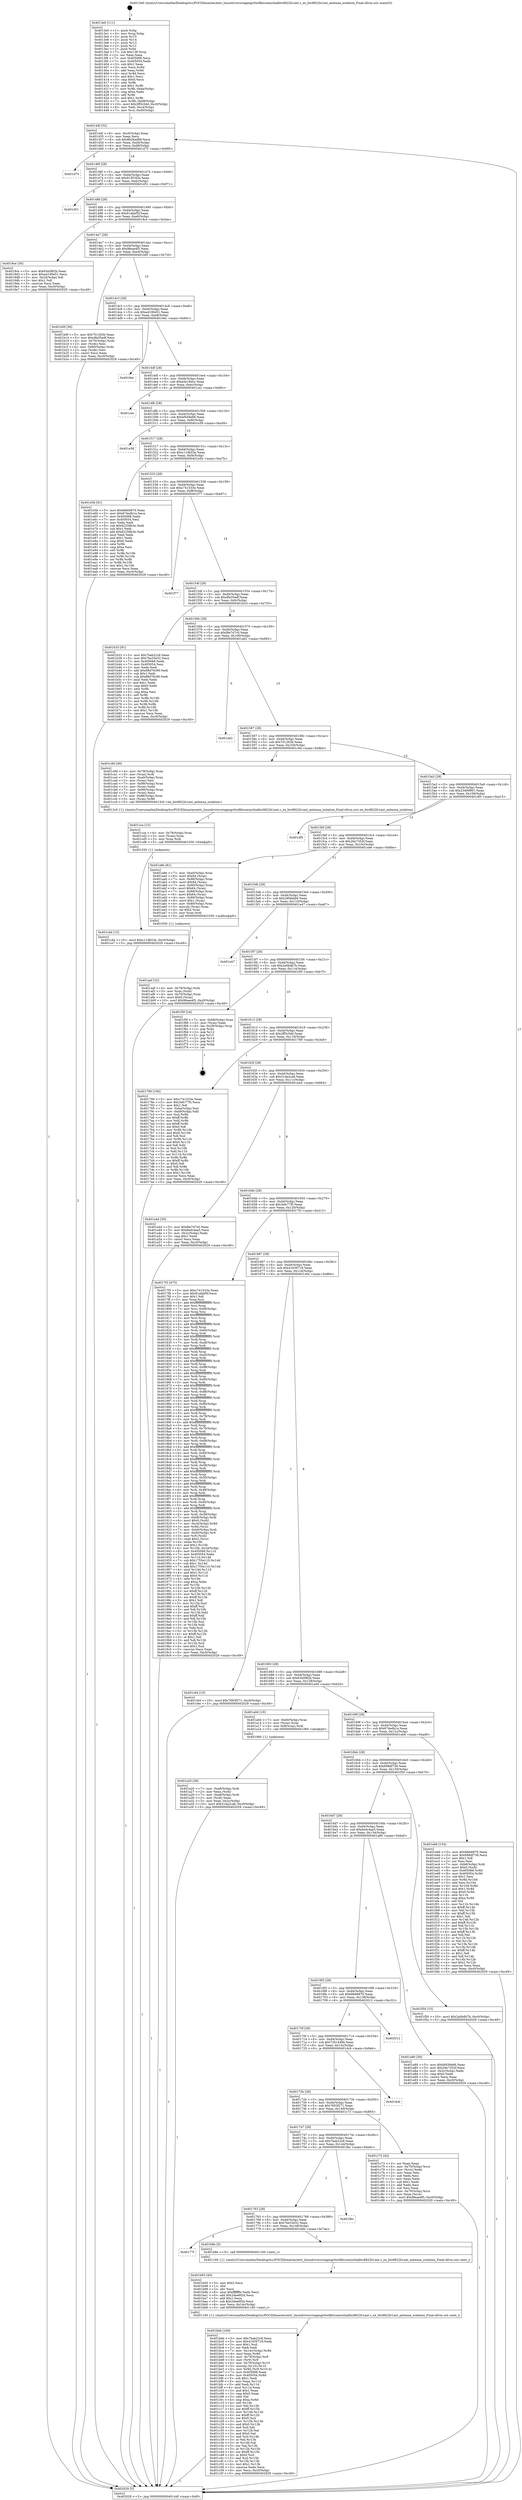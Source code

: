 digraph "0x4013e0" {
  label = "0x4013e0 (/mnt/c/Users/mathe/Desktop/tcc/POCII/binaries/extr_linuxdriversstagingrtlwifibtcoexisthalbtc8822b1ant.c_ex_btc8822b1ant_antenna_isolation_Final-ollvm.out::main(0))"
  labelloc = "t"
  node[shape=record]

  Entry [label="",width=0.3,height=0.3,shape=circle,fillcolor=black,style=filled]
  "0x40144f" [label="{
     0x40144f [32]\l
     | [instrs]\l
     &nbsp;&nbsp;0x40144f \<+6\>: mov -0xc0(%rbp),%eax\l
     &nbsp;&nbsp;0x401455 \<+2\>: mov %eax,%ecx\l
     &nbsp;&nbsp;0x401457 \<+6\>: sub $0x8b26ad88,%ecx\l
     &nbsp;&nbsp;0x40145d \<+6\>: mov %eax,-0xd4(%rbp)\l
     &nbsp;&nbsp;0x401463 \<+6\>: mov %ecx,-0xd8(%rbp)\l
     &nbsp;&nbsp;0x401469 \<+6\>: je 0000000000401d75 \<main+0x995\>\l
  }"]
  "0x401d75" [label="{
     0x401d75\l
  }", style=dashed]
  "0x40146f" [label="{
     0x40146f [28]\l
     | [instrs]\l
     &nbsp;&nbsp;0x40146f \<+5\>: jmp 0000000000401474 \<main+0x94\>\l
     &nbsp;&nbsp;0x401474 \<+6\>: mov -0xd4(%rbp),%eax\l
     &nbsp;&nbsp;0x40147a \<+5\>: sub $0x915f182e,%eax\l
     &nbsp;&nbsp;0x40147f \<+6\>: mov %eax,-0xdc(%rbp)\l
     &nbsp;&nbsp;0x401485 \<+6\>: je 0000000000401d51 \<main+0x971\>\l
  }"]
  Exit [label="",width=0.3,height=0.3,shape=circle,fillcolor=black,style=filled,peripheries=2]
  "0x401d51" [label="{
     0x401d51\l
  }", style=dashed]
  "0x40148b" [label="{
     0x40148b [28]\l
     | [instrs]\l
     &nbsp;&nbsp;0x40148b \<+5\>: jmp 0000000000401490 \<main+0xb0\>\l
     &nbsp;&nbsp;0x401490 \<+6\>: mov -0xd4(%rbp),%eax\l
     &nbsp;&nbsp;0x401496 \<+5\>: sub $0x91abbf5f,%eax\l
     &nbsp;&nbsp;0x40149b \<+6\>: mov %eax,-0xe0(%rbp)\l
     &nbsp;&nbsp;0x4014a1 \<+6\>: je 00000000004019ce \<main+0x5ee\>\l
  }"]
  "0x401cdd" [label="{
     0x401cdd [15]\l
     | [instrs]\l
     &nbsp;&nbsp;0x401cdd \<+10\>: movl $0xc11db53e,-0xc0(%rbp)\l
     &nbsp;&nbsp;0x401ce7 \<+5\>: jmp 0000000000402029 \<main+0xc49\>\l
  }"]
  "0x4019ce" [label="{
     0x4019ce [30]\l
     | [instrs]\l
     &nbsp;&nbsp;0x4019ce \<+5\>: mov $0x63a5f82b,%eax\l
     &nbsp;&nbsp;0x4019d3 \<+5\>: mov $0xa4190e51,%ecx\l
     &nbsp;&nbsp;0x4019d8 \<+3\>: mov -0x2d(%rbp),%dl\l
     &nbsp;&nbsp;0x4019db \<+3\>: test $0x1,%dl\l
     &nbsp;&nbsp;0x4019de \<+3\>: cmovne %ecx,%eax\l
     &nbsp;&nbsp;0x4019e1 \<+6\>: mov %eax,-0xc0(%rbp)\l
     &nbsp;&nbsp;0x4019e7 \<+5\>: jmp 0000000000402029 \<main+0xc49\>\l
  }"]
  "0x4014a7" [label="{
     0x4014a7 [28]\l
     | [instrs]\l
     &nbsp;&nbsp;0x4014a7 \<+5\>: jmp 00000000004014ac \<main+0xcc\>\l
     &nbsp;&nbsp;0x4014ac \<+6\>: mov -0xd4(%rbp),%eax\l
     &nbsp;&nbsp;0x4014b2 \<+5\>: sub $0x9feae4f5,%eax\l
     &nbsp;&nbsp;0x4014b7 \<+6\>: mov %eax,-0xe4(%rbp)\l
     &nbsp;&nbsp;0x4014bd \<+6\>: je 0000000000401b0f \<main+0x72f\>\l
  }"]
  "0x401cce" [label="{
     0x401cce [15]\l
     | [instrs]\l
     &nbsp;&nbsp;0x401cce \<+4\>: mov -0x78(%rbp),%rax\l
     &nbsp;&nbsp;0x401cd2 \<+3\>: mov (%rax),%rax\l
     &nbsp;&nbsp;0x401cd5 \<+3\>: mov %rax,%rdi\l
     &nbsp;&nbsp;0x401cd8 \<+5\>: call 0000000000401030 \<free@plt\>\l
     | [calls]\l
     &nbsp;&nbsp;0x401030 \{1\} (unknown)\l
  }"]
  "0x401b0f" [label="{
     0x401b0f [36]\l
     | [instrs]\l
     &nbsp;&nbsp;0x401b0f \<+5\>: mov $0x701263b,%eax\l
     &nbsp;&nbsp;0x401b14 \<+5\>: mov $0xdfa35edf,%ecx\l
     &nbsp;&nbsp;0x401b19 \<+4\>: mov -0x70(%rbp),%rdx\l
     &nbsp;&nbsp;0x401b1d \<+2\>: mov (%rdx),%esi\l
     &nbsp;&nbsp;0x401b1f \<+4\>: mov -0x80(%rbp),%rdx\l
     &nbsp;&nbsp;0x401b23 \<+2\>: cmp (%rdx),%esi\l
     &nbsp;&nbsp;0x401b25 \<+3\>: cmovl %ecx,%eax\l
     &nbsp;&nbsp;0x401b28 \<+6\>: mov %eax,-0xc0(%rbp)\l
     &nbsp;&nbsp;0x401b2e \<+5\>: jmp 0000000000402029 \<main+0xc49\>\l
  }"]
  "0x4014c3" [label="{
     0x4014c3 [28]\l
     | [instrs]\l
     &nbsp;&nbsp;0x4014c3 \<+5\>: jmp 00000000004014c8 \<main+0xe8\>\l
     &nbsp;&nbsp;0x4014c8 \<+6\>: mov -0xd4(%rbp),%eax\l
     &nbsp;&nbsp;0x4014ce \<+5\>: sub $0xa4190e51,%eax\l
     &nbsp;&nbsp;0x4014d3 \<+6\>: mov %eax,-0xe8(%rbp)\l
     &nbsp;&nbsp;0x4014d9 \<+6\>: je 00000000004019ec \<main+0x60c\>\l
  }"]
  "0x401bbb" [label="{
     0x401bbb [169]\l
     | [instrs]\l
     &nbsp;&nbsp;0x401bbb \<+5\>: mov $0x7bab22c8,%ecx\l
     &nbsp;&nbsp;0x401bc0 \<+5\>: mov $0x41639718,%edx\l
     &nbsp;&nbsp;0x401bc5 \<+3\>: mov $0x1,%sil\l
     &nbsp;&nbsp;0x401bc8 \<+2\>: xor %edi,%edi\l
     &nbsp;&nbsp;0x401bca \<+7\>: mov -0x14c(%rbp),%r8d\l
     &nbsp;&nbsp;0x401bd1 \<+4\>: imul %eax,%r8d\l
     &nbsp;&nbsp;0x401bd5 \<+4\>: mov -0x78(%rbp),%r9\l
     &nbsp;&nbsp;0x401bd9 \<+3\>: mov (%r9),%r9\l
     &nbsp;&nbsp;0x401bdc \<+4\>: mov -0x70(%rbp),%r10\l
     &nbsp;&nbsp;0x401be0 \<+3\>: movslq (%r10),%r10\l
     &nbsp;&nbsp;0x401be3 \<+4\>: mov %r8d,(%r9,%r10,4)\l
     &nbsp;&nbsp;0x401be7 \<+7\>: mov 0x405068,%eax\l
     &nbsp;&nbsp;0x401bee \<+8\>: mov 0x405054,%r8d\l
     &nbsp;&nbsp;0x401bf6 \<+3\>: sub $0x1,%edi\l
     &nbsp;&nbsp;0x401bf9 \<+3\>: mov %eax,%r11d\l
     &nbsp;&nbsp;0x401bfc \<+3\>: add %edi,%r11d\l
     &nbsp;&nbsp;0x401bff \<+4\>: imul %r11d,%eax\l
     &nbsp;&nbsp;0x401c03 \<+3\>: and $0x1,%eax\l
     &nbsp;&nbsp;0x401c06 \<+3\>: cmp $0x0,%eax\l
     &nbsp;&nbsp;0x401c09 \<+3\>: sete %bl\l
     &nbsp;&nbsp;0x401c0c \<+4\>: cmp $0xa,%r8d\l
     &nbsp;&nbsp;0x401c10 \<+4\>: setl %r14b\l
     &nbsp;&nbsp;0x401c14 \<+3\>: mov %bl,%r15b\l
     &nbsp;&nbsp;0x401c17 \<+4\>: xor $0xff,%r15b\l
     &nbsp;&nbsp;0x401c1b \<+3\>: mov %r14b,%r12b\l
     &nbsp;&nbsp;0x401c1e \<+4\>: xor $0xff,%r12b\l
     &nbsp;&nbsp;0x401c22 \<+4\>: xor $0x0,%sil\l
     &nbsp;&nbsp;0x401c26 \<+3\>: mov %r15b,%r13b\l
     &nbsp;&nbsp;0x401c29 \<+4\>: and $0x0,%r13b\l
     &nbsp;&nbsp;0x401c2d \<+3\>: and %sil,%bl\l
     &nbsp;&nbsp;0x401c30 \<+3\>: mov %r12b,%al\l
     &nbsp;&nbsp;0x401c33 \<+2\>: and $0x0,%al\l
     &nbsp;&nbsp;0x401c35 \<+3\>: and %sil,%r14b\l
     &nbsp;&nbsp;0x401c38 \<+3\>: or %bl,%r13b\l
     &nbsp;&nbsp;0x401c3b \<+3\>: or %r14b,%al\l
     &nbsp;&nbsp;0x401c3e \<+3\>: xor %al,%r13b\l
     &nbsp;&nbsp;0x401c41 \<+3\>: or %r12b,%r15b\l
     &nbsp;&nbsp;0x401c44 \<+4\>: xor $0xff,%r15b\l
     &nbsp;&nbsp;0x401c48 \<+4\>: or $0x0,%sil\l
     &nbsp;&nbsp;0x401c4c \<+3\>: and %sil,%r15b\l
     &nbsp;&nbsp;0x401c4f \<+3\>: or %r15b,%r13b\l
     &nbsp;&nbsp;0x401c52 \<+4\>: test $0x1,%r13b\l
     &nbsp;&nbsp;0x401c56 \<+3\>: cmovne %edx,%ecx\l
     &nbsp;&nbsp;0x401c59 \<+6\>: mov %ecx,-0xc0(%rbp)\l
     &nbsp;&nbsp;0x401c5f \<+5\>: jmp 0000000000402029 \<main+0xc49\>\l
  }"]
  "0x4019ec" [label="{
     0x4019ec\l
  }", style=dashed]
  "0x4014df" [label="{
     0x4014df [28]\l
     | [instrs]\l
     &nbsp;&nbsp;0x4014df \<+5\>: jmp 00000000004014e4 \<main+0x104\>\l
     &nbsp;&nbsp;0x4014e4 \<+6\>: mov -0xd4(%rbp),%eax\l
     &nbsp;&nbsp;0x4014ea \<+5\>: sub $0xa5e18dcc,%eax\l
     &nbsp;&nbsp;0x4014ef \<+6\>: mov %eax,-0xec(%rbp)\l
     &nbsp;&nbsp;0x4014f5 \<+6\>: je 0000000000401cec \<main+0x90c\>\l
  }"]
  "0x401b93" [label="{
     0x401b93 [40]\l
     | [instrs]\l
     &nbsp;&nbsp;0x401b93 \<+5\>: mov $0x2,%ecx\l
     &nbsp;&nbsp;0x401b98 \<+1\>: cltd\l
     &nbsp;&nbsp;0x401b99 \<+2\>: idiv %ecx\l
     &nbsp;&nbsp;0x401b9b \<+6\>: imul $0xfffffffe,%edx,%ecx\l
     &nbsp;&nbsp;0x401ba1 \<+6\>: add $0x2dee6f2d,%ecx\l
     &nbsp;&nbsp;0x401ba7 \<+3\>: add $0x1,%ecx\l
     &nbsp;&nbsp;0x401baa \<+6\>: sub $0x2dee6f2d,%ecx\l
     &nbsp;&nbsp;0x401bb0 \<+6\>: mov %ecx,-0x14c(%rbp)\l
     &nbsp;&nbsp;0x401bb6 \<+5\>: call 0000000000401160 \<next_i\>\l
     | [calls]\l
     &nbsp;&nbsp;0x401160 \{1\} (/mnt/c/Users/mathe/Desktop/tcc/POCII/binaries/extr_linuxdriversstagingrtlwifibtcoexisthalbtc8822b1ant.c_ex_btc8822b1ant_antenna_isolation_Final-ollvm.out::next_i)\l
  }"]
  "0x401cec" [label="{
     0x401cec\l
  }", style=dashed]
  "0x4014fb" [label="{
     0x4014fb [28]\l
     | [instrs]\l
     &nbsp;&nbsp;0x4014fb \<+5\>: jmp 0000000000401500 \<main+0x120\>\l
     &nbsp;&nbsp;0x401500 \<+6\>: mov -0xd4(%rbp),%eax\l
     &nbsp;&nbsp;0x401506 \<+5\>: sub $0xbf458e66,%eax\l
     &nbsp;&nbsp;0x40150b \<+6\>: mov %eax,-0xf0(%rbp)\l
     &nbsp;&nbsp;0x401511 \<+6\>: je 0000000000401e38 \<main+0xa58\>\l
  }"]
  "0x40177f" [label="{
     0x40177f\l
  }", style=dashed]
  "0x401e38" [label="{
     0x401e38\l
  }", style=dashed]
  "0x401517" [label="{
     0x401517 [28]\l
     | [instrs]\l
     &nbsp;&nbsp;0x401517 \<+5\>: jmp 000000000040151c \<main+0x13c\>\l
     &nbsp;&nbsp;0x40151c \<+6\>: mov -0xd4(%rbp),%eax\l
     &nbsp;&nbsp;0x401522 \<+5\>: sub $0xc11db53e,%eax\l
     &nbsp;&nbsp;0x401527 \<+6\>: mov %eax,-0xf4(%rbp)\l
     &nbsp;&nbsp;0x40152d \<+6\>: je 0000000000401e5b \<main+0xa7b\>\l
  }"]
  "0x401b8e" [label="{
     0x401b8e [5]\l
     | [instrs]\l
     &nbsp;&nbsp;0x401b8e \<+5\>: call 0000000000401160 \<next_i\>\l
     | [calls]\l
     &nbsp;&nbsp;0x401160 \{1\} (/mnt/c/Users/mathe/Desktop/tcc/POCII/binaries/extr_linuxdriversstagingrtlwifibtcoexisthalbtc8822b1ant.c_ex_btc8822b1ant_antenna_isolation_Final-ollvm.out::next_i)\l
  }"]
  "0x401e5b" [label="{
     0x401e5b [91]\l
     | [instrs]\l
     &nbsp;&nbsp;0x401e5b \<+5\>: mov $0x6fe66876,%eax\l
     &nbsp;&nbsp;0x401e60 \<+5\>: mov $0x674edb1a,%ecx\l
     &nbsp;&nbsp;0x401e65 \<+7\>: mov 0x405068,%edx\l
     &nbsp;&nbsp;0x401e6c \<+7\>: mov 0x405054,%esi\l
     &nbsp;&nbsp;0x401e73 \<+2\>: mov %edx,%edi\l
     &nbsp;&nbsp;0x401e75 \<+6\>: sub $0x62258b3e,%edi\l
     &nbsp;&nbsp;0x401e7b \<+3\>: sub $0x1,%edi\l
     &nbsp;&nbsp;0x401e7e \<+6\>: add $0x62258b3e,%edi\l
     &nbsp;&nbsp;0x401e84 \<+3\>: imul %edi,%edx\l
     &nbsp;&nbsp;0x401e87 \<+3\>: and $0x1,%edx\l
     &nbsp;&nbsp;0x401e8a \<+3\>: cmp $0x0,%edx\l
     &nbsp;&nbsp;0x401e8d \<+4\>: sete %r8b\l
     &nbsp;&nbsp;0x401e91 \<+3\>: cmp $0xa,%esi\l
     &nbsp;&nbsp;0x401e94 \<+4\>: setl %r9b\l
     &nbsp;&nbsp;0x401e98 \<+3\>: mov %r8b,%r10b\l
     &nbsp;&nbsp;0x401e9b \<+3\>: and %r9b,%r10b\l
     &nbsp;&nbsp;0x401e9e \<+3\>: xor %r9b,%r8b\l
     &nbsp;&nbsp;0x401ea1 \<+3\>: or %r8b,%r10b\l
     &nbsp;&nbsp;0x401ea4 \<+4\>: test $0x1,%r10b\l
     &nbsp;&nbsp;0x401ea8 \<+3\>: cmovne %ecx,%eax\l
     &nbsp;&nbsp;0x401eab \<+6\>: mov %eax,-0xc0(%rbp)\l
     &nbsp;&nbsp;0x401eb1 \<+5\>: jmp 0000000000402029 \<main+0xc49\>\l
  }"]
  "0x401533" [label="{
     0x401533 [28]\l
     | [instrs]\l
     &nbsp;&nbsp;0x401533 \<+5\>: jmp 0000000000401538 \<main+0x158\>\l
     &nbsp;&nbsp;0x401538 \<+6\>: mov -0xd4(%rbp),%eax\l
     &nbsp;&nbsp;0x40153e \<+5\>: sub $0xc741533e,%eax\l
     &nbsp;&nbsp;0x401543 \<+6\>: mov %eax,-0xf8(%rbp)\l
     &nbsp;&nbsp;0x401549 \<+6\>: je 0000000000401f77 \<main+0xb97\>\l
  }"]
  "0x401763" [label="{
     0x401763 [28]\l
     | [instrs]\l
     &nbsp;&nbsp;0x401763 \<+5\>: jmp 0000000000401768 \<main+0x388\>\l
     &nbsp;&nbsp;0x401768 \<+6\>: mov -0xd4(%rbp),%eax\l
     &nbsp;&nbsp;0x40176e \<+5\>: sub $0x7be33e32,%eax\l
     &nbsp;&nbsp;0x401773 \<+6\>: mov %eax,-0x148(%rbp)\l
     &nbsp;&nbsp;0x401779 \<+6\>: je 0000000000401b8e \<main+0x7ae\>\l
  }"]
  "0x401f77" [label="{
     0x401f77\l
  }", style=dashed]
  "0x40154f" [label="{
     0x40154f [28]\l
     | [instrs]\l
     &nbsp;&nbsp;0x40154f \<+5\>: jmp 0000000000401554 \<main+0x174\>\l
     &nbsp;&nbsp;0x401554 \<+6\>: mov -0xd4(%rbp),%eax\l
     &nbsp;&nbsp;0x40155a \<+5\>: sub $0xdfa35edf,%eax\l
     &nbsp;&nbsp;0x40155f \<+6\>: mov %eax,-0xfc(%rbp)\l
     &nbsp;&nbsp;0x401565 \<+6\>: je 0000000000401b33 \<main+0x753\>\l
  }"]
  "0x401fbc" [label="{
     0x401fbc\l
  }", style=dashed]
  "0x401b33" [label="{
     0x401b33 [91]\l
     | [instrs]\l
     &nbsp;&nbsp;0x401b33 \<+5\>: mov $0x7bab22c8,%eax\l
     &nbsp;&nbsp;0x401b38 \<+5\>: mov $0x7be33e32,%ecx\l
     &nbsp;&nbsp;0x401b3d \<+7\>: mov 0x405068,%edx\l
     &nbsp;&nbsp;0x401b44 \<+7\>: mov 0x405054,%esi\l
     &nbsp;&nbsp;0x401b4b \<+2\>: mov %edx,%edi\l
     &nbsp;&nbsp;0x401b4d \<+6\>: add $0x88d76c99,%edi\l
     &nbsp;&nbsp;0x401b53 \<+3\>: sub $0x1,%edi\l
     &nbsp;&nbsp;0x401b56 \<+6\>: sub $0x88d76c99,%edi\l
     &nbsp;&nbsp;0x401b5c \<+3\>: imul %edi,%edx\l
     &nbsp;&nbsp;0x401b5f \<+3\>: and $0x1,%edx\l
     &nbsp;&nbsp;0x401b62 \<+3\>: cmp $0x0,%edx\l
     &nbsp;&nbsp;0x401b65 \<+4\>: sete %r8b\l
     &nbsp;&nbsp;0x401b69 \<+3\>: cmp $0xa,%esi\l
     &nbsp;&nbsp;0x401b6c \<+4\>: setl %r9b\l
     &nbsp;&nbsp;0x401b70 \<+3\>: mov %r8b,%r10b\l
     &nbsp;&nbsp;0x401b73 \<+3\>: and %r9b,%r10b\l
     &nbsp;&nbsp;0x401b76 \<+3\>: xor %r9b,%r8b\l
     &nbsp;&nbsp;0x401b79 \<+3\>: or %r8b,%r10b\l
     &nbsp;&nbsp;0x401b7c \<+4\>: test $0x1,%r10b\l
     &nbsp;&nbsp;0x401b80 \<+3\>: cmovne %ecx,%eax\l
     &nbsp;&nbsp;0x401b83 \<+6\>: mov %eax,-0xc0(%rbp)\l
     &nbsp;&nbsp;0x401b89 \<+5\>: jmp 0000000000402029 \<main+0xc49\>\l
  }"]
  "0x40156b" [label="{
     0x40156b [28]\l
     | [instrs]\l
     &nbsp;&nbsp;0x40156b \<+5\>: jmp 0000000000401570 \<main+0x190\>\l
     &nbsp;&nbsp;0x401570 \<+6\>: mov -0xd4(%rbp),%eax\l
     &nbsp;&nbsp;0x401576 \<+5\>: sub $0xfbe7d7c0,%eax\l
     &nbsp;&nbsp;0x40157b \<+6\>: mov %eax,-0x100(%rbp)\l
     &nbsp;&nbsp;0x401581 \<+6\>: je 0000000000401a62 \<main+0x682\>\l
  }"]
  "0x401747" [label="{
     0x401747 [28]\l
     | [instrs]\l
     &nbsp;&nbsp;0x401747 \<+5\>: jmp 000000000040174c \<main+0x36c\>\l
     &nbsp;&nbsp;0x40174c \<+6\>: mov -0xd4(%rbp),%eax\l
     &nbsp;&nbsp;0x401752 \<+5\>: sub $0x7bab22c8,%eax\l
     &nbsp;&nbsp;0x401757 \<+6\>: mov %eax,-0x144(%rbp)\l
     &nbsp;&nbsp;0x40175d \<+6\>: je 0000000000401fbc \<main+0xbdc\>\l
  }"]
  "0x401a62" [label="{
     0x401a62\l
  }", style=dashed]
  "0x401587" [label="{
     0x401587 [28]\l
     | [instrs]\l
     &nbsp;&nbsp;0x401587 \<+5\>: jmp 000000000040158c \<main+0x1ac\>\l
     &nbsp;&nbsp;0x40158c \<+6\>: mov -0xd4(%rbp),%eax\l
     &nbsp;&nbsp;0x401592 \<+5\>: sub $0x701263b,%eax\l
     &nbsp;&nbsp;0x401597 \<+6\>: mov %eax,-0x104(%rbp)\l
     &nbsp;&nbsp;0x40159d \<+6\>: je 0000000000401c9d \<main+0x8bd\>\l
  }"]
  "0x401c73" [label="{
     0x401c73 [42]\l
     | [instrs]\l
     &nbsp;&nbsp;0x401c73 \<+2\>: xor %eax,%eax\l
     &nbsp;&nbsp;0x401c75 \<+4\>: mov -0x70(%rbp),%rcx\l
     &nbsp;&nbsp;0x401c79 \<+2\>: mov (%rcx),%edx\l
     &nbsp;&nbsp;0x401c7b \<+2\>: mov %eax,%esi\l
     &nbsp;&nbsp;0x401c7d \<+2\>: sub %edx,%esi\l
     &nbsp;&nbsp;0x401c7f \<+2\>: mov %eax,%edx\l
     &nbsp;&nbsp;0x401c81 \<+3\>: sub $0x1,%edx\l
     &nbsp;&nbsp;0x401c84 \<+2\>: add %edx,%esi\l
     &nbsp;&nbsp;0x401c86 \<+2\>: sub %esi,%eax\l
     &nbsp;&nbsp;0x401c88 \<+4\>: mov -0x70(%rbp),%rcx\l
     &nbsp;&nbsp;0x401c8c \<+2\>: mov %eax,(%rcx)\l
     &nbsp;&nbsp;0x401c8e \<+10\>: movl $0x9feae4f5,-0xc0(%rbp)\l
     &nbsp;&nbsp;0x401c98 \<+5\>: jmp 0000000000402029 \<main+0xc49\>\l
  }"]
  "0x401c9d" [label="{
     0x401c9d [49]\l
     | [instrs]\l
     &nbsp;&nbsp;0x401c9d \<+4\>: mov -0x78(%rbp),%rax\l
     &nbsp;&nbsp;0x401ca1 \<+3\>: mov (%rax),%rdi\l
     &nbsp;&nbsp;0x401ca4 \<+7\>: mov -0xa0(%rbp),%rax\l
     &nbsp;&nbsp;0x401cab \<+2\>: mov (%rax),%esi\l
     &nbsp;&nbsp;0x401cad \<+7\>: mov -0x98(%rbp),%rax\l
     &nbsp;&nbsp;0x401cb4 \<+2\>: mov (%rax),%edx\l
     &nbsp;&nbsp;0x401cb6 \<+7\>: mov -0x90(%rbp),%rax\l
     &nbsp;&nbsp;0x401cbd \<+2\>: mov (%rax),%ecx\l
     &nbsp;&nbsp;0x401cbf \<+7\>: mov -0x88(%rbp),%rax\l
     &nbsp;&nbsp;0x401cc6 \<+3\>: mov (%rax),%r8d\l
     &nbsp;&nbsp;0x401cc9 \<+5\>: call 00000000004013c0 \<ex_btc8822b1ant_antenna_isolation\>\l
     | [calls]\l
     &nbsp;&nbsp;0x4013c0 \{1\} (/mnt/c/Users/mathe/Desktop/tcc/POCII/binaries/extr_linuxdriversstagingrtlwifibtcoexisthalbtc8822b1ant.c_ex_btc8822b1ant_antenna_isolation_Final-ollvm.out::ex_btc8822b1ant_antenna_isolation)\l
  }"]
  "0x4015a3" [label="{
     0x4015a3 [28]\l
     | [instrs]\l
     &nbsp;&nbsp;0x4015a3 \<+5\>: jmp 00000000004015a8 \<main+0x1c8\>\l
     &nbsp;&nbsp;0x4015a8 \<+6\>: mov -0xd4(%rbp),%eax\l
     &nbsp;&nbsp;0x4015ae \<+5\>: sub $0x23499901,%eax\l
     &nbsp;&nbsp;0x4015b3 \<+6\>: mov %eax,-0x108(%rbp)\l
     &nbsp;&nbsp;0x4015b9 \<+6\>: je 0000000000401df5 \<main+0xa15\>\l
  }"]
  "0x40172b" [label="{
     0x40172b [28]\l
     | [instrs]\l
     &nbsp;&nbsp;0x40172b \<+5\>: jmp 0000000000401730 \<main+0x350\>\l
     &nbsp;&nbsp;0x401730 \<+6\>: mov -0xd4(%rbp),%eax\l
     &nbsp;&nbsp;0x401736 \<+5\>: sub $0x7693f271,%eax\l
     &nbsp;&nbsp;0x40173b \<+6\>: mov %eax,-0x140(%rbp)\l
     &nbsp;&nbsp;0x401741 \<+6\>: je 0000000000401c73 \<main+0x893\>\l
  }"]
  "0x401df5" [label="{
     0x401df5\l
  }", style=dashed]
  "0x4015bf" [label="{
     0x4015bf [28]\l
     | [instrs]\l
     &nbsp;&nbsp;0x4015bf \<+5\>: jmp 00000000004015c4 \<main+0x1e4\>\l
     &nbsp;&nbsp;0x4015c4 \<+6\>: mov -0xd4(%rbp),%eax\l
     &nbsp;&nbsp;0x4015ca \<+5\>: sub $0x26e7352f,%eax\l
     &nbsp;&nbsp;0x4015cf \<+6\>: mov %eax,-0x10c(%rbp)\l
     &nbsp;&nbsp;0x4015d5 \<+6\>: je 0000000000401a9e \<main+0x6be\>\l
  }"]
  "0x401dcb" [label="{
     0x401dcb\l
  }", style=dashed]
  "0x401a9e" [label="{
     0x401a9e [81]\l
     | [instrs]\l
     &nbsp;&nbsp;0x401a9e \<+7\>: mov -0xa0(%rbp),%rax\l
     &nbsp;&nbsp;0x401aa5 \<+6\>: movl $0x64,(%rax)\l
     &nbsp;&nbsp;0x401aab \<+7\>: mov -0x98(%rbp),%rax\l
     &nbsp;&nbsp;0x401ab2 \<+6\>: movl $0x64,(%rax)\l
     &nbsp;&nbsp;0x401ab8 \<+7\>: mov -0x90(%rbp),%rax\l
     &nbsp;&nbsp;0x401abf \<+6\>: movl $0x64,(%rax)\l
     &nbsp;&nbsp;0x401ac5 \<+7\>: mov -0x88(%rbp),%rax\l
     &nbsp;&nbsp;0x401acc \<+6\>: movl $0x64,(%rax)\l
     &nbsp;&nbsp;0x401ad2 \<+4\>: mov -0x80(%rbp),%rax\l
     &nbsp;&nbsp;0x401ad6 \<+6\>: movl $0x1,(%rax)\l
     &nbsp;&nbsp;0x401adc \<+4\>: mov -0x80(%rbp),%rax\l
     &nbsp;&nbsp;0x401ae0 \<+3\>: movslq (%rax),%rax\l
     &nbsp;&nbsp;0x401ae3 \<+4\>: shl $0x2,%rax\l
     &nbsp;&nbsp;0x401ae7 \<+3\>: mov %rax,%rdi\l
     &nbsp;&nbsp;0x401aea \<+5\>: call 0000000000401050 \<malloc@plt\>\l
     | [calls]\l
     &nbsp;&nbsp;0x401050 \{1\} (unknown)\l
  }"]
  "0x4015db" [label="{
     0x4015db [28]\l
     | [instrs]\l
     &nbsp;&nbsp;0x4015db \<+5\>: jmp 00000000004015e0 \<main+0x200\>\l
     &nbsp;&nbsp;0x4015e0 \<+6\>: mov -0xd4(%rbp),%eax\l
     &nbsp;&nbsp;0x4015e6 \<+5\>: sub $0x28f4bbb6,%eax\l
     &nbsp;&nbsp;0x4015eb \<+6\>: mov %eax,-0x110(%rbp)\l
     &nbsp;&nbsp;0x4015f1 \<+6\>: je 0000000000401e47 \<main+0xa67\>\l
  }"]
  "0x40170f" [label="{
     0x40170f [28]\l
     | [instrs]\l
     &nbsp;&nbsp;0x40170f \<+5\>: jmp 0000000000401714 \<main+0x334\>\l
     &nbsp;&nbsp;0x401714 \<+6\>: mov -0xd4(%rbp),%eax\l
     &nbsp;&nbsp;0x40171a \<+5\>: sub $0x7261449e,%eax\l
     &nbsp;&nbsp;0x40171f \<+6\>: mov %eax,-0x13c(%rbp)\l
     &nbsp;&nbsp;0x401725 \<+6\>: je 0000000000401dcb \<main+0x9eb\>\l
  }"]
  "0x401e47" [label="{
     0x401e47\l
  }", style=dashed]
  "0x4015f7" [label="{
     0x4015f7 [28]\l
     | [instrs]\l
     &nbsp;&nbsp;0x4015f7 \<+5\>: jmp 00000000004015fc \<main+0x21c\>\l
     &nbsp;&nbsp;0x4015fc \<+6\>: mov -0xd4(%rbp),%eax\l
     &nbsp;&nbsp;0x401602 \<+5\>: sub $0x2a0bdb7b,%eax\l
     &nbsp;&nbsp;0x401607 \<+6\>: mov %eax,-0x114(%rbp)\l
     &nbsp;&nbsp;0x40160d \<+6\>: je 0000000000401f5f \<main+0xb7f\>\l
  }"]
  "0x402012" [label="{
     0x402012\l
  }", style=dashed]
  "0x401f5f" [label="{
     0x401f5f [24]\l
     | [instrs]\l
     &nbsp;&nbsp;0x401f5f \<+7\>: mov -0xb8(%rbp),%rax\l
     &nbsp;&nbsp;0x401f66 \<+2\>: mov (%rax),%eax\l
     &nbsp;&nbsp;0x401f68 \<+4\>: lea -0x28(%rbp),%rsp\l
     &nbsp;&nbsp;0x401f6c \<+1\>: pop %rbx\l
     &nbsp;&nbsp;0x401f6d \<+2\>: pop %r12\l
     &nbsp;&nbsp;0x401f6f \<+2\>: pop %r13\l
     &nbsp;&nbsp;0x401f71 \<+2\>: pop %r14\l
     &nbsp;&nbsp;0x401f73 \<+2\>: pop %r15\l
     &nbsp;&nbsp;0x401f75 \<+1\>: pop %rbp\l
     &nbsp;&nbsp;0x401f76 \<+1\>: ret\l
  }"]
  "0x401613" [label="{
     0x401613 [28]\l
     | [instrs]\l
     &nbsp;&nbsp;0x401613 \<+5\>: jmp 0000000000401618 \<main+0x238\>\l
     &nbsp;&nbsp;0x401618 \<+6\>: mov -0xd4(%rbp),%eax\l
     &nbsp;&nbsp;0x40161e \<+5\>: sub $0x2ff3c5dd,%eax\l
     &nbsp;&nbsp;0x401623 \<+6\>: mov %eax,-0x118(%rbp)\l
     &nbsp;&nbsp;0x401629 \<+6\>: je 0000000000401789 \<main+0x3a9\>\l
  }"]
  "0x401aef" [label="{
     0x401aef [32]\l
     | [instrs]\l
     &nbsp;&nbsp;0x401aef \<+4\>: mov -0x78(%rbp),%rdi\l
     &nbsp;&nbsp;0x401af3 \<+3\>: mov %rax,(%rdi)\l
     &nbsp;&nbsp;0x401af6 \<+4\>: mov -0x70(%rbp),%rax\l
     &nbsp;&nbsp;0x401afa \<+6\>: movl $0x0,(%rax)\l
     &nbsp;&nbsp;0x401b00 \<+10\>: movl $0x9feae4f5,-0xc0(%rbp)\l
     &nbsp;&nbsp;0x401b0a \<+5\>: jmp 0000000000402029 \<main+0xc49\>\l
  }"]
  "0x401789" [label="{
     0x401789 [106]\l
     | [instrs]\l
     &nbsp;&nbsp;0x401789 \<+5\>: mov $0xc741533e,%eax\l
     &nbsp;&nbsp;0x40178e \<+5\>: mov $0x3efc77f5,%ecx\l
     &nbsp;&nbsp;0x401793 \<+2\>: mov $0x1,%dl\l
     &nbsp;&nbsp;0x401795 \<+7\>: mov -0xba(%rbp),%sil\l
     &nbsp;&nbsp;0x40179c \<+7\>: mov -0xb9(%rbp),%dil\l
     &nbsp;&nbsp;0x4017a3 \<+3\>: mov %sil,%r8b\l
     &nbsp;&nbsp;0x4017a6 \<+4\>: xor $0xff,%r8b\l
     &nbsp;&nbsp;0x4017aa \<+3\>: mov %dil,%r9b\l
     &nbsp;&nbsp;0x4017ad \<+4\>: xor $0xff,%r9b\l
     &nbsp;&nbsp;0x4017b1 \<+3\>: xor $0x0,%dl\l
     &nbsp;&nbsp;0x4017b4 \<+3\>: mov %r8b,%r10b\l
     &nbsp;&nbsp;0x4017b7 \<+4\>: and $0x0,%r10b\l
     &nbsp;&nbsp;0x4017bb \<+3\>: and %dl,%sil\l
     &nbsp;&nbsp;0x4017be \<+3\>: mov %r9b,%r11b\l
     &nbsp;&nbsp;0x4017c1 \<+4\>: and $0x0,%r11b\l
     &nbsp;&nbsp;0x4017c5 \<+3\>: and %dl,%dil\l
     &nbsp;&nbsp;0x4017c8 \<+3\>: or %sil,%r10b\l
     &nbsp;&nbsp;0x4017cb \<+3\>: or %dil,%r11b\l
     &nbsp;&nbsp;0x4017ce \<+3\>: xor %r11b,%r10b\l
     &nbsp;&nbsp;0x4017d1 \<+3\>: or %r9b,%r8b\l
     &nbsp;&nbsp;0x4017d4 \<+4\>: xor $0xff,%r8b\l
     &nbsp;&nbsp;0x4017d8 \<+3\>: or $0x0,%dl\l
     &nbsp;&nbsp;0x4017db \<+3\>: and %dl,%r8b\l
     &nbsp;&nbsp;0x4017de \<+3\>: or %r8b,%r10b\l
     &nbsp;&nbsp;0x4017e1 \<+4\>: test $0x1,%r10b\l
     &nbsp;&nbsp;0x4017e5 \<+3\>: cmovne %ecx,%eax\l
     &nbsp;&nbsp;0x4017e8 \<+6\>: mov %eax,-0xc0(%rbp)\l
     &nbsp;&nbsp;0x4017ee \<+5\>: jmp 0000000000402029 \<main+0xc49\>\l
  }"]
  "0x40162f" [label="{
     0x40162f [28]\l
     | [instrs]\l
     &nbsp;&nbsp;0x40162f \<+5\>: jmp 0000000000401634 \<main+0x254\>\l
     &nbsp;&nbsp;0x401634 \<+6\>: mov -0xd4(%rbp),%eax\l
     &nbsp;&nbsp;0x40163a \<+5\>: sub $0x31da2ca8,%eax\l
     &nbsp;&nbsp;0x40163f \<+6\>: mov %eax,-0x11c(%rbp)\l
     &nbsp;&nbsp;0x401645 \<+6\>: je 0000000000401a44 \<main+0x664\>\l
  }"]
  "0x402029" [label="{
     0x402029 [5]\l
     | [instrs]\l
     &nbsp;&nbsp;0x402029 \<+5\>: jmp 000000000040144f \<main+0x6f\>\l
  }"]
  "0x4013e0" [label="{
     0x4013e0 [111]\l
     | [instrs]\l
     &nbsp;&nbsp;0x4013e0 \<+1\>: push %rbp\l
     &nbsp;&nbsp;0x4013e1 \<+3\>: mov %rsp,%rbp\l
     &nbsp;&nbsp;0x4013e4 \<+2\>: push %r15\l
     &nbsp;&nbsp;0x4013e6 \<+2\>: push %r14\l
     &nbsp;&nbsp;0x4013e8 \<+2\>: push %r13\l
     &nbsp;&nbsp;0x4013ea \<+2\>: push %r12\l
     &nbsp;&nbsp;0x4013ec \<+1\>: push %rbx\l
     &nbsp;&nbsp;0x4013ed \<+7\>: sub $0x138,%rsp\l
     &nbsp;&nbsp;0x4013f4 \<+2\>: xor %eax,%eax\l
     &nbsp;&nbsp;0x4013f6 \<+7\>: mov 0x405068,%ecx\l
     &nbsp;&nbsp;0x4013fd \<+7\>: mov 0x405054,%edx\l
     &nbsp;&nbsp;0x401404 \<+3\>: sub $0x1,%eax\l
     &nbsp;&nbsp;0x401407 \<+3\>: mov %ecx,%r8d\l
     &nbsp;&nbsp;0x40140a \<+3\>: add %eax,%r8d\l
     &nbsp;&nbsp;0x40140d \<+4\>: imul %r8d,%ecx\l
     &nbsp;&nbsp;0x401411 \<+3\>: and $0x1,%ecx\l
     &nbsp;&nbsp;0x401414 \<+3\>: cmp $0x0,%ecx\l
     &nbsp;&nbsp;0x401417 \<+4\>: sete %r9b\l
     &nbsp;&nbsp;0x40141b \<+4\>: and $0x1,%r9b\l
     &nbsp;&nbsp;0x40141f \<+7\>: mov %r9b,-0xba(%rbp)\l
     &nbsp;&nbsp;0x401426 \<+3\>: cmp $0xa,%edx\l
     &nbsp;&nbsp;0x401429 \<+4\>: setl %r9b\l
     &nbsp;&nbsp;0x40142d \<+4\>: and $0x1,%r9b\l
     &nbsp;&nbsp;0x401431 \<+7\>: mov %r9b,-0xb9(%rbp)\l
     &nbsp;&nbsp;0x401438 \<+10\>: movl $0x2ff3c5dd,-0xc0(%rbp)\l
     &nbsp;&nbsp;0x401442 \<+6\>: mov %edi,-0xc4(%rbp)\l
     &nbsp;&nbsp;0x401448 \<+7\>: mov %rsi,-0xd0(%rbp)\l
  }"]
  "0x4016f3" [label="{
     0x4016f3 [28]\l
     | [instrs]\l
     &nbsp;&nbsp;0x4016f3 \<+5\>: jmp 00000000004016f8 \<main+0x318\>\l
     &nbsp;&nbsp;0x4016f8 \<+6\>: mov -0xd4(%rbp),%eax\l
     &nbsp;&nbsp;0x4016fe \<+5\>: sub $0x6fe66876,%eax\l
     &nbsp;&nbsp;0x401703 \<+6\>: mov %eax,-0x138(%rbp)\l
     &nbsp;&nbsp;0x401709 \<+6\>: je 0000000000402012 \<main+0xc32\>\l
  }"]
  "0x401a44" [label="{
     0x401a44 [30]\l
     | [instrs]\l
     &nbsp;&nbsp;0x401a44 \<+5\>: mov $0xfbe7d7c0,%eax\l
     &nbsp;&nbsp;0x401a49 \<+5\>: mov $0x6edc4aa5,%ecx\l
     &nbsp;&nbsp;0x401a4e \<+3\>: mov -0x2c(%rbp),%edx\l
     &nbsp;&nbsp;0x401a51 \<+3\>: cmp $0x1,%edx\l
     &nbsp;&nbsp;0x401a54 \<+3\>: cmovl %ecx,%eax\l
     &nbsp;&nbsp;0x401a57 \<+6\>: mov %eax,-0xc0(%rbp)\l
     &nbsp;&nbsp;0x401a5d \<+5\>: jmp 0000000000402029 \<main+0xc49\>\l
  }"]
  "0x40164b" [label="{
     0x40164b [28]\l
     | [instrs]\l
     &nbsp;&nbsp;0x40164b \<+5\>: jmp 0000000000401650 \<main+0x270\>\l
     &nbsp;&nbsp;0x401650 \<+6\>: mov -0xd4(%rbp),%eax\l
     &nbsp;&nbsp;0x401656 \<+5\>: sub $0x3efc77f5,%eax\l
     &nbsp;&nbsp;0x40165b \<+6\>: mov %eax,-0x120(%rbp)\l
     &nbsp;&nbsp;0x401661 \<+6\>: je 00000000004017f3 \<main+0x413\>\l
  }"]
  "0x401a80" [label="{
     0x401a80 [30]\l
     | [instrs]\l
     &nbsp;&nbsp;0x401a80 \<+5\>: mov $0xbf458e66,%eax\l
     &nbsp;&nbsp;0x401a85 \<+5\>: mov $0x26e7352f,%ecx\l
     &nbsp;&nbsp;0x401a8a \<+3\>: mov -0x2c(%rbp),%edx\l
     &nbsp;&nbsp;0x401a8d \<+3\>: cmp $0x0,%edx\l
     &nbsp;&nbsp;0x401a90 \<+3\>: cmove %ecx,%eax\l
     &nbsp;&nbsp;0x401a93 \<+6\>: mov %eax,-0xc0(%rbp)\l
     &nbsp;&nbsp;0x401a99 \<+5\>: jmp 0000000000402029 \<main+0xc49\>\l
  }"]
  "0x4017f3" [label="{
     0x4017f3 [475]\l
     | [instrs]\l
     &nbsp;&nbsp;0x4017f3 \<+5\>: mov $0xc741533e,%eax\l
     &nbsp;&nbsp;0x4017f8 \<+5\>: mov $0x91abbf5f,%ecx\l
     &nbsp;&nbsp;0x4017fd \<+2\>: mov $0x1,%dl\l
     &nbsp;&nbsp;0x4017ff \<+3\>: mov %rsp,%rsi\l
     &nbsp;&nbsp;0x401802 \<+4\>: add $0xfffffffffffffff0,%rsi\l
     &nbsp;&nbsp;0x401806 \<+3\>: mov %rsi,%rsp\l
     &nbsp;&nbsp;0x401809 \<+7\>: mov %rsi,-0xb8(%rbp)\l
     &nbsp;&nbsp;0x401810 \<+3\>: mov %rsp,%rsi\l
     &nbsp;&nbsp;0x401813 \<+4\>: add $0xfffffffffffffff0,%rsi\l
     &nbsp;&nbsp;0x401817 \<+3\>: mov %rsi,%rsp\l
     &nbsp;&nbsp;0x40181a \<+3\>: mov %rsp,%rdi\l
     &nbsp;&nbsp;0x40181d \<+4\>: add $0xfffffffffffffff0,%rdi\l
     &nbsp;&nbsp;0x401821 \<+3\>: mov %rdi,%rsp\l
     &nbsp;&nbsp;0x401824 \<+7\>: mov %rdi,-0xb0(%rbp)\l
     &nbsp;&nbsp;0x40182b \<+3\>: mov %rsp,%rdi\l
     &nbsp;&nbsp;0x40182e \<+4\>: add $0xfffffffffffffff0,%rdi\l
     &nbsp;&nbsp;0x401832 \<+3\>: mov %rdi,%rsp\l
     &nbsp;&nbsp;0x401835 \<+7\>: mov %rdi,-0xa8(%rbp)\l
     &nbsp;&nbsp;0x40183c \<+3\>: mov %rsp,%rdi\l
     &nbsp;&nbsp;0x40183f \<+4\>: add $0xfffffffffffffff0,%rdi\l
     &nbsp;&nbsp;0x401843 \<+3\>: mov %rdi,%rsp\l
     &nbsp;&nbsp;0x401846 \<+7\>: mov %rdi,-0xa0(%rbp)\l
     &nbsp;&nbsp;0x40184d \<+3\>: mov %rsp,%rdi\l
     &nbsp;&nbsp;0x401850 \<+4\>: add $0xfffffffffffffff0,%rdi\l
     &nbsp;&nbsp;0x401854 \<+3\>: mov %rdi,%rsp\l
     &nbsp;&nbsp;0x401857 \<+7\>: mov %rdi,-0x98(%rbp)\l
     &nbsp;&nbsp;0x40185e \<+3\>: mov %rsp,%rdi\l
     &nbsp;&nbsp;0x401861 \<+4\>: add $0xfffffffffffffff0,%rdi\l
     &nbsp;&nbsp;0x401865 \<+3\>: mov %rdi,%rsp\l
     &nbsp;&nbsp;0x401868 \<+7\>: mov %rdi,-0x90(%rbp)\l
     &nbsp;&nbsp;0x40186f \<+3\>: mov %rsp,%rdi\l
     &nbsp;&nbsp;0x401872 \<+4\>: add $0xfffffffffffffff0,%rdi\l
     &nbsp;&nbsp;0x401876 \<+3\>: mov %rdi,%rsp\l
     &nbsp;&nbsp;0x401879 \<+7\>: mov %rdi,-0x88(%rbp)\l
     &nbsp;&nbsp;0x401880 \<+3\>: mov %rsp,%rdi\l
     &nbsp;&nbsp;0x401883 \<+4\>: add $0xfffffffffffffff0,%rdi\l
     &nbsp;&nbsp;0x401887 \<+3\>: mov %rdi,%rsp\l
     &nbsp;&nbsp;0x40188a \<+4\>: mov %rdi,-0x80(%rbp)\l
     &nbsp;&nbsp;0x40188e \<+3\>: mov %rsp,%rdi\l
     &nbsp;&nbsp;0x401891 \<+4\>: add $0xfffffffffffffff0,%rdi\l
     &nbsp;&nbsp;0x401895 \<+3\>: mov %rdi,%rsp\l
     &nbsp;&nbsp;0x401898 \<+4\>: mov %rdi,-0x78(%rbp)\l
     &nbsp;&nbsp;0x40189c \<+3\>: mov %rsp,%rdi\l
     &nbsp;&nbsp;0x40189f \<+4\>: add $0xfffffffffffffff0,%rdi\l
     &nbsp;&nbsp;0x4018a3 \<+3\>: mov %rdi,%rsp\l
     &nbsp;&nbsp;0x4018a6 \<+4\>: mov %rdi,-0x70(%rbp)\l
     &nbsp;&nbsp;0x4018aa \<+3\>: mov %rsp,%rdi\l
     &nbsp;&nbsp;0x4018ad \<+4\>: add $0xfffffffffffffff0,%rdi\l
     &nbsp;&nbsp;0x4018b1 \<+3\>: mov %rdi,%rsp\l
     &nbsp;&nbsp;0x4018b4 \<+4\>: mov %rdi,-0x68(%rbp)\l
     &nbsp;&nbsp;0x4018b8 \<+3\>: mov %rsp,%rdi\l
     &nbsp;&nbsp;0x4018bb \<+4\>: add $0xfffffffffffffff0,%rdi\l
     &nbsp;&nbsp;0x4018bf \<+3\>: mov %rdi,%rsp\l
     &nbsp;&nbsp;0x4018c2 \<+4\>: mov %rdi,-0x60(%rbp)\l
     &nbsp;&nbsp;0x4018c6 \<+3\>: mov %rsp,%rdi\l
     &nbsp;&nbsp;0x4018c9 \<+4\>: add $0xfffffffffffffff0,%rdi\l
     &nbsp;&nbsp;0x4018cd \<+3\>: mov %rdi,%rsp\l
     &nbsp;&nbsp;0x4018d0 \<+4\>: mov %rdi,-0x58(%rbp)\l
     &nbsp;&nbsp;0x4018d4 \<+3\>: mov %rsp,%rdi\l
     &nbsp;&nbsp;0x4018d7 \<+4\>: add $0xfffffffffffffff0,%rdi\l
     &nbsp;&nbsp;0x4018db \<+3\>: mov %rdi,%rsp\l
     &nbsp;&nbsp;0x4018de \<+4\>: mov %rdi,-0x50(%rbp)\l
     &nbsp;&nbsp;0x4018e2 \<+3\>: mov %rsp,%rdi\l
     &nbsp;&nbsp;0x4018e5 \<+4\>: add $0xfffffffffffffff0,%rdi\l
     &nbsp;&nbsp;0x4018e9 \<+3\>: mov %rdi,%rsp\l
     &nbsp;&nbsp;0x4018ec \<+4\>: mov %rdi,-0x48(%rbp)\l
     &nbsp;&nbsp;0x4018f0 \<+3\>: mov %rsp,%rdi\l
     &nbsp;&nbsp;0x4018f3 \<+4\>: add $0xfffffffffffffff0,%rdi\l
     &nbsp;&nbsp;0x4018f7 \<+3\>: mov %rdi,%rsp\l
     &nbsp;&nbsp;0x4018fa \<+4\>: mov %rdi,-0x40(%rbp)\l
     &nbsp;&nbsp;0x4018fe \<+3\>: mov %rsp,%rdi\l
     &nbsp;&nbsp;0x401901 \<+4\>: add $0xfffffffffffffff0,%rdi\l
     &nbsp;&nbsp;0x401905 \<+3\>: mov %rdi,%rsp\l
     &nbsp;&nbsp;0x401908 \<+4\>: mov %rdi,-0x38(%rbp)\l
     &nbsp;&nbsp;0x40190c \<+7\>: mov -0xb8(%rbp),%rdi\l
     &nbsp;&nbsp;0x401913 \<+6\>: movl $0x0,(%rdi)\l
     &nbsp;&nbsp;0x401919 \<+7\>: mov -0xc4(%rbp),%r8d\l
     &nbsp;&nbsp;0x401920 \<+3\>: mov %r8d,(%rsi)\l
     &nbsp;&nbsp;0x401923 \<+7\>: mov -0xb0(%rbp),%rdi\l
     &nbsp;&nbsp;0x40192a \<+7\>: mov -0xd0(%rbp),%r9\l
     &nbsp;&nbsp;0x401931 \<+3\>: mov %r9,(%rdi)\l
     &nbsp;&nbsp;0x401934 \<+3\>: cmpl $0x2,(%rsi)\l
     &nbsp;&nbsp;0x401937 \<+4\>: setne %r10b\l
     &nbsp;&nbsp;0x40193b \<+4\>: and $0x1,%r10b\l
     &nbsp;&nbsp;0x40193f \<+4\>: mov %r10b,-0x2d(%rbp)\l
     &nbsp;&nbsp;0x401943 \<+8\>: mov 0x405068,%r11d\l
     &nbsp;&nbsp;0x40194b \<+7\>: mov 0x405054,%ebx\l
     &nbsp;&nbsp;0x401952 \<+3\>: mov %r11d,%r14d\l
     &nbsp;&nbsp;0x401955 \<+7\>: sub $0x1755e110,%r14d\l
     &nbsp;&nbsp;0x40195c \<+4\>: sub $0x1,%r14d\l
     &nbsp;&nbsp;0x401960 \<+7\>: add $0x1755e110,%r14d\l
     &nbsp;&nbsp;0x401967 \<+4\>: imul %r14d,%r11d\l
     &nbsp;&nbsp;0x40196b \<+4\>: and $0x1,%r11d\l
     &nbsp;&nbsp;0x40196f \<+4\>: cmp $0x0,%r11d\l
     &nbsp;&nbsp;0x401973 \<+4\>: sete %r10b\l
     &nbsp;&nbsp;0x401977 \<+3\>: cmp $0xa,%ebx\l
     &nbsp;&nbsp;0x40197a \<+4\>: setl %r15b\l
     &nbsp;&nbsp;0x40197e \<+3\>: mov %r10b,%r12b\l
     &nbsp;&nbsp;0x401981 \<+4\>: xor $0xff,%r12b\l
     &nbsp;&nbsp;0x401985 \<+3\>: mov %r15b,%r13b\l
     &nbsp;&nbsp;0x401988 \<+4\>: xor $0xff,%r13b\l
     &nbsp;&nbsp;0x40198c \<+3\>: xor $0x1,%dl\l
     &nbsp;&nbsp;0x40198f \<+3\>: mov %r12b,%sil\l
     &nbsp;&nbsp;0x401992 \<+4\>: and $0xff,%sil\l
     &nbsp;&nbsp;0x401996 \<+3\>: and %dl,%r10b\l
     &nbsp;&nbsp;0x401999 \<+3\>: mov %r13b,%dil\l
     &nbsp;&nbsp;0x40199c \<+4\>: and $0xff,%dil\l
     &nbsp;&nbsp;0x4019a0 \<+3\>: and %dl,%r15b\l
     &nbsp;&nbsp;0x4019a3 \<+3\>: or %r10b,%sil\l
     &nbsp;&nbsp;0x4019a6 \<+3\>: or %r15b,%dil\l
     &nbsp;&nbsp;0x4019a9 \<+3\>: xor %dil,%sil\l
     &nbsp;&nbsp;0x4019ac \<+3\>: or %r13b,%r12b\l
     &nbsp;&nbsp;0x4019af \<+4\>: xor $0xff,%r12b\l
     &nbsp;&nbsp;0x4019b3 \<+3\>: or $0x1,%dl\l
     &nbsp;&nbsp;0x4019b6 \<+3\>: and %dl,%r12b\l
     &nbsp;&nbsp;0x4019b9 \<+3\>: or %r12b,%sil\l
     &nbsp;&nbsp;0x4019bc \<+4\>: test $0x1,%sil\l
     &nbsp;&nbsp;0x4019c0 \<+3\>: cmovne %ecx,%eax\l
     &nbsp;&nbsp;0x4019c3 \<+6\>: mov %eax,-0xc0(%rbp)\l
     &nbsp;&nbsp;0x4019c9 \<+5\>: jmp 0000000000402029 \<main+0xc49\>\l
  }"]
  "0x401667" [label="{
     0x401667 [28]\l
     | [instrs]\l
     &nbsp;&nbsp;0x401667 \<+5\>: jmp 000000000040166c \<main+0x28c\>\l
     &nbsp;&nbsp;0x40166c \<+6\>: mov -0xd4(%rbp),%eax\l
     &nbsp;&nbsp;0x401672 \<+5\>: sub $0x41639718,%eax\l
     &nbsp;&nbsp;0x401677 \<+6\>: mov %eax,-0x124(%rbp)\l
     &nbsp;&nbsp;0x40167d \<+6\>: je 0000000000401c64 \<main+0x884\>\l
  }"]
  "0x4016d7" [label="{
     0x4016d7 [28]\l
     | [instrs]\l
     &nbsp;&nbsp;0x4016d7 \<+5\>: jmp 00000000004016dc \<main+0x2fc\>\l
     &nbsp;&nbsp;0x4016dc \<+6\>: mov -0xd4(%rbp),%eax\l
     &nbsp;&nbsp;0x4016e2 \<+5\>: sub $0x6edc4aa5,%eax\l
     &nbsp;&nbsp;0x4016e7 \<+6\>: mov %eax,-0x134(%rbp)\l
     &nbsp;&nbsp;0x4016ed \<+6\>: je 0000000000401a80 \<main+0x6a0\>\l
  }"]
  "0x401f50" [label="{
     0x401f50 [15]\l
     | [instrs]\l
     &nbsp;&nbsp;0x401f50 \<+10\>: movl $0x2a0bdb7b,-0xc0(%rbp)\l
     &nbsp;&nbsp;0x401f5a \<+5\>: jmp 0000000000402029 \<main+0xc49\>\l
  }"]
  "0x401c64" [label="{
     0x401c64 [15]\l
     | [instrs]\l
     &nbsp;&nbsp;0x401c64 \<+10\>: movl $0x7693f271,-0xc0(%rbp)\l
     &nbsp;&nbsp;0x401c6e \<+5\>: jmp 0000000000402029 \<main+0xc49\>\l
  }"]
  "0x401683" [label="{
     0x401683 [28]\l
     | [instrs]\l
     &nbsp;&nbsp;0x401683 \<+5\>: jmp 0000000000401688 \<main+0x2a8\>\l
     &nbsp;&nbsp;0x401688 \<+6\>: mov -0xd4(%rbp),%eax\l
     &nbsp;&nbsp;0x40168e \<+5\>: sub $0x63a5f82b,%eax\l
     &nbsp;&nbsp;0x401693 \<+6\>: mov %eax,-0x128(%rbp)\l
     &nbsp;&nbsp;0x401699 \<+6\>: je 0000000000401a0d \<main+0x62d\>\l
  }"]
  "0x4016bb" [label="{
     0x4016bb [28]\l
     | [instrs]\l
     &nbsp;&nbsp;0x4016bb \<+5\>: jmp 00000000004016c0 \<main+0x2e0\>\l
     &nbsp;&nbsp;0x4016c0 \<+6\>: mov -0xd4(%rbp),%eax\l
     &nbsp;&nbsp;0x4016c6 \<+5\>: sub $0x698df736,%eax\l
     &nbsp;&nbsp;0x4016cb \<+6\>: mov %eax,-0x130(%rbp)\l
     &nbsp;&nbsp;0x4016d1 \<+6\>: je 0000000000401f50 \<main+0xb70\>\l
  }"]
  "0x401a0d" [label="{
     0x401a0d [19]\l
     | [instrs]\l
     &nbsp;&nbsp;0x401a0d \<+7\>: mov -0xb0(%rbp),%rax\l
     &nbsp;&nbsp;0x401a14 \<+3\>: mov (%rax),%rax\l
     &nbsp;&nbsp;0x401a17 \<+4\>: mov 0x8(%rax),%rdi\l
     &nbsp;&nbsp;0x401a1b \<+5\>: call 0000000000401060 \<atoi@plt\>\l
     | [calls]\l
     &nbsp;&nbsp;0x401060 \{1\} (unknown)\l
  }"]
  "0x40169f" [label="{
     0x40169f [28]\l
     | [instrs]\l
     &nbsp;&nbsp;0x40169f \<+5\>: jmp 00000000004016a4 \<main+0x2c4\>\l
     &nbsp;&nbsp;0x4016a4 \<+6\>: mov -0xd4(%rbp),%eax\l
     &nbsp;&nbsp;0x4016aa \<+5\>: sub $0x674edb1a,%eax\l
     &nbsp;&nbsp;0x4016af \<+6\>: mov %eax,-0x12c(%rbp)\l
     &nbsp;&nbsp;0x4016b5 \<+6\>: je 0000000000401eb6 \<main+0xad6\>\l
  }"]
  "0x401a20" [label="{
     0x401a20 [36]\l
     | [instrs]\l
     &nbsp;&nbsp;0x401a20 \<+7\>: mov -0xa8(%rbp),%rdi\l
     &nbsp;&nbsp;0x401a27 \<+2\>: mov %eax,(%rdi)\l
     &nbsp;&nbsp;0x401a29 \<+7\>: mov -0xa8(%rbp),%rdi\l
     &nbsp;&nbsp;0x401a30 \<+2\>: mov (%rdi),%eax\l
     &nbsp;&nbsp;0x401a32 \<+3\>: mov %eax,-0x2c(%rbp)\l
     &nbsp;&nbsp;0x401a35 \<+10\>: movl $0x31da2ca8,-0xc0(%rbp)\l
     &nbsp;&nbsp;0x401a3f \<+5\>: jmp 0000000000402029 \<main+0xc49\>\l
  }"]
  "0x401eb6" [label="{
     0x401eb6 [154]\l
     | [instrs]\l
     &nbsp;&nbsp;0x401eb6 \<+5\>: mov $0x6fe66876,%eax\l
     &nbsp;&nbsp;0x401ebb \<+5\>: mov $0x698df736,%ecx\l
     &nbsp;&nbsp;0x401ec0 \<+2\>: mov $0x1,%dl\l
     &nbsp;&nbsp;0x401ec2 \<+2\>: xor %esi,%esi\l
     &nbsp;&nbsp;0x401ec4 \<+7\>: mov -0xb8(%rbp),%rdi\l
     &nbsp;&nbsp;0x401ecb \<+6\>: movl $0x0,(%rdi)\l
     &nbsp;&nbsp;0x401ed1 \<+8\>: mov 0x405068,%r8d\l
     &nbsp;&nbsp;0x401ed9 \<+8\>: mov 0x405054,%r9d\l
     &nbsp;&nbsp;0x401ee1 \<+3\>: sub $0x1,%esi\l
     &nbsp;&nbsp;0x401ee4 \<+3\>: mov %r8d,%r10d\l
     &nbsp;&nbsp;0x401ee7 \<+3\>: add %esi,%r10d\l
     &nbsp;&nbsp;0x401eea \<+4\>: imul %r10d,%r8d\l
     &nbsp;&nbsp;0x401eee \<+4\>: and $0x1,%r8d\l
     &nbsp;&nbsp;0x401ef2 \<+4\>: cmp $0x0,%r8d\l
     &nbsp;&nbsp;0x401ef6 \<+4\>: sete %r11b\l
     &nbsp;&nbsp;0x401efa \<+4\>: cmp $0xa,%r9d\l
     &nbsp;&nbsp;0x401efe \<+3\>: setl %bl\l
     &nbsp;&nbsp;0x401f01 \<+3\>: mov %r11b,%r14b\l
     &nbsp;&nbsp;0x401f04 \<+4\>: xor $0xff,%r14b\l
     &nbsp;&nbsp;0x401f08 \<+3\>: mov %bl,%r15b\l
     &nbsp;&nbsp;0x401f0b \<+4\>: xor $0xff,%r15b\l
     &nbsp;&nbsp;0x401f0f \<+3\>: xor $0x1,%dl\l
     &nbsp;&nbsp;0x401f12 \<+3\>: mov %r14b,%r12b\l
     &nbsp;&nbsp;0x401f15 \<+4\>: and $0xff,%r12b\l
     &nbsp;&nbsp;0x401f19 \<+3\>: and %dl,%r11b\l
     &nbsp;&nbsp;0x401f1c \<+3\>: mov %r15b,%r13b\l
     &nbsp;&nbsp;0x401f1f \<+4\>: and $0xff,%r13b\l
     &nbsp;&nbsp;0x401f23 \<+2\>: and %dl,%bl\l
     &nbsp;&nbsp;0x401f25 \<+3\>: or %r11b,%r12b\l
     &nbsp;&nbsp;0x401f28 \<+3\>: or %bl,%r13b\l
     &nbsp;&nbsp;0x401f2b \<+3\>: xor %r13b,%r12b\l
     &nbsp;&nbsp;0x401f2e \<+3\>: or %r15b,%r14b\l
     &nbsp;&nbsp;0x401f31 \<+4\>: xor $0xff,%r14b\l
     &nbsp;&nbsp;0x401f35 \<+3\>: or $0x1,%dl\l
     &nbsp;&nbsp;0x401f38 \<+3\>: and %dl,%r14b\l
     &nbsp;&nbsp;0x401f3b \<+3\>: or %r14b,%r12b\l
     &nbsp;&nbsp;0x401f3e \<+4\>: test $0x1,%r12b\l
     &nbsp;&nbsp;0x401f42 \<+3\>: cmovne %ecx,%eax\l
     &nbsp;&nbsp;0x401f45 \<+6\>: mov %eax,-0xc0(%rbp)\l
     &nbsp;&nbsp;0x401f4b \<+5\>: jmp 0000000000402029 \<main+0xc49\>\l
  }"]
  Entry -> "0x4013e0" [label=" 1"]
  "0x40144f" -> "0x401d75" [label=" 0"]
  "0x40144f" -> "0x40146f" [label=" 18"]
  "0x401f5f" -> Exit [label=" 1"]
  "0x40146f" -> "0x401d51" [label=" 0"]
  "0x40146f" -> "0x40148b" [label=" 18"]
  "0x401f50" -> "0x402029" [label=" 1"]
  "0x40148b" -> "0x4019ce" [label=" 1"]
  "0x40148b" -> "0x4014a7" [label=" 17"]
  "0x401eb6" -> "0x402029" [label=" 1"]
  "0x4014a7" -> "0x401b0f" [label=" 2"]
  "0x4014a7" -> "0x4014c3" [label=" 15"]
  "0x401e5b" -> "0x402029" [label=" 1"]
  "0x4014c3" -> "0x4019ec" [label=" 0"]
  "0x4014c3" -> "0x4014df" [label=" 15"]
  "0x401cdd" -> "0x402029" [label=" 1"]
  "0x4014df" -> "0x401cec" [label=" 0"]
  "0x4014df" -> "0x4014fb" [label=" 15"]
  "0x401cce" -> "0x401cdd" [label=" 1"]
  "0x4014fb" -> "0x401e38" [label=" 0"]
  "0x4014fb" -> "0x401517" [label=" 15"]
  "0x401c9d" -> "0x401cce" [label=" 1"]
  "0x401517" -> "0x401e5b" [label=" 1"]
  "0x401517" -> "0x401533" [label=" 14"]
  "0x401c73" -> "0x402029" [label=" 1"]
  "0x401533" -> "0x401f77" [label=" 0"]
  "0x401533" -> "0x40154f" [label=" 14"]
  "0x401bbb" -> "0x402029" [label=" 1"]
  "0x40154f" -> "0x401b33" [label=" 1"]
  "0x40154f" -> "0x40156b" [label=" 13"]
  "0x401b93" -> "0x401bbb" [label=" 1"]
  "0x40156b" -> "0x401a62" [label=" 0"]
  "0x40156b" -> "0x401587" [label=" 13"]
  "0x401763" -> "0x40177f" [label=" 0"]
  "0x401587" -> "0x401c9d" [label=" 1"]
  "0x401587" -> "0x4015a3" [label=" 12"]
  "0x401763" -> "0x401b8e" [label=" 1"]
  "0x4015a3" -> "0x401df5" [label=" 0"]
  "0x4015a3" -> "0x4015bf" [label=" 12"]
  "0x401747" -> "0x401763" [label=" 1"]
  "0x4015bf" -> "0x401a9e" [label=" 1"]
  "0x4015bf" -> "0x4015db" [label=" 11"]
  "0x401747" -> "0x401fbc" [label=" 0"]
  "0x4015db" -> "0x401e47" [label=" 0"]
  "0x4015db" -> "0x4015f7" [label=" 11"]
  "0x40172b" -> "0x401747" [label=" 1"]
  "0x4015f7" -> "0x401f5f" [label=" 1"]
  "0x4015f7" -> "0x401613" [label=" 10"]
  "0x40172b" -> "0x401c73" [label=" 1"]
  "0x401613" -> "0x401789" [label=" 1"]
  "0x401613" -> "0x40162f" [label=" 9"]
  "0x401789" -> "0x402029" [label=" 1"]
  "0x4013e0" -> "0x40144f" [label=" 1"]
  "0x402029" -> "0x40144f" [label=" 17"]
  "0x40170f" -> "0x40172b" [label=" 2"]
  "0x40162f" -> "0x401a44" [label=" 1"]
  "0x40162f" -> "0x40164b" [label=" 8"]
  "0x40170f" -> "0x401dcb" [label=" 0"]
  "0x40164b" -> "0x4017f3" [label=" 1"]
  "0x40164b" -> "0x401667" [label=" 7"]
  "0x401b8e" -> "0x401b93" [label=" 1"]
  "0x4017f3" -> "0x402029" [label=" 1"]
  "0x4019ce" -> "0x402029" [label=" 1"]
  "0x4016f3" -> "0x402012" [label=" 0"]
  "0x401667" -> "0x401c64" [label=" 1"]
  "0x401667" -> "0x401683" [label=" 6"]
  "0x401c64" -> "0x402029" [label=" 1"]
  "0x401683" -> "0x401a0d" [label=" 1"]
  "0x401683" -> "0x40169f" [label=" 5"]
  "0x401a0d" -> "0x401a20" [label=" 1"]
  "0x401a20" -> "0x402029" [label=" 1"]
  "0x401a44" -> "0x402029" [label=" 1"]
  "0x401b0f" -> "0x402029" [label=" 2"]
  "0x40169f" -> "0x401eb6" [label=" 1"]
  "0x40169f" -> "0x4016bb" [label=" 4"]
  "0x401b33" -> "0x402029" [label=" 1"]
  "0x4016bb" -> "0x401f50" [label=" 1"]
  "0x4016bb" -> "0x4016d7" [label=" 3"]
  "0x4016f3" -> "0x40170f" [label=" 2"]
  "0x4016d7" -> "0x401a80" [label=" 1"]
  "0x4016d7" -> "0x4016f3" [label=" 2"]
  "0x401a80" -> "0x402029" [label=" 1"]
  "0x401a9e" -> "0x401aef" [label=" 1"]
  "0x401aef" -> "0x402029" [label=" 1"]
}
